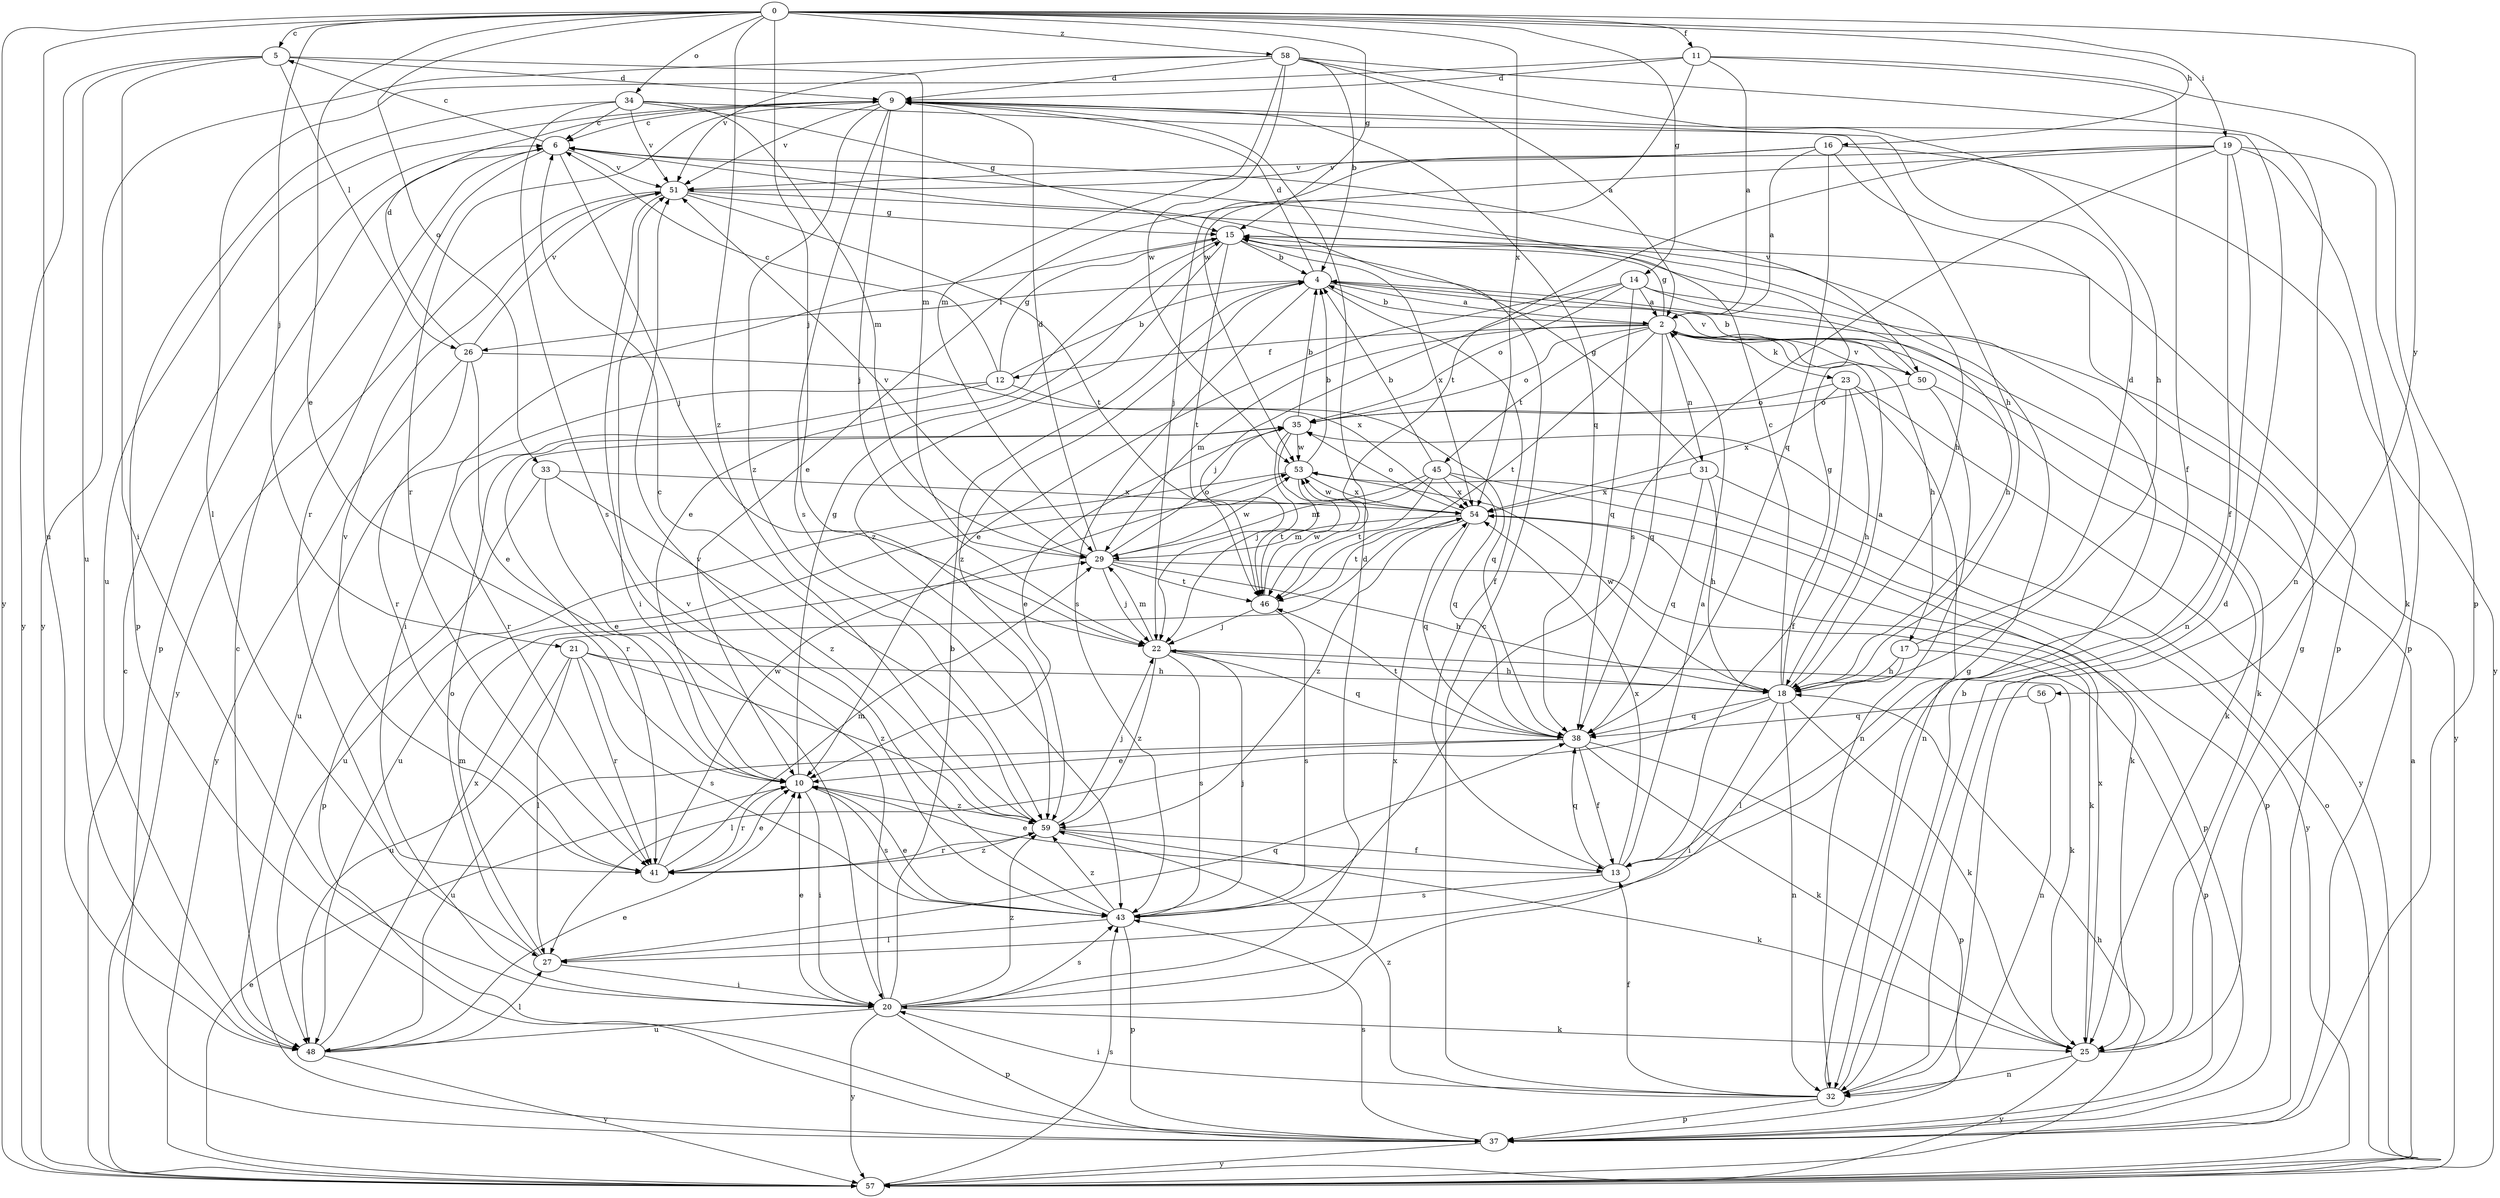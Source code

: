 strict digraph  {
0;
2;
4;
5;
6;
9;
10;
11;
12;
13;
14;
15;
16;
17;
18;
19;
20;
21;
22;
23;
25;
26;
27;
29;
31;
32;
33;
34;
35;
37;
38;
41;
43;
45;
46;
48;
50;
51;
53;
54;
56;
57;
58;
59;
0 -> 5  [label=c];
0 -> 10  [label=e];
0 -> 11  [label=f];
0 -> 14  [label=g];
0 -> 15  [label=g];
0 -> 16  [label=h];
0 -> 19  [label=i];
0 -> 21  [label=j];
0 -> 22  [label=j];
0 -> 33  [label=o];
0 -> 34  [label=o];
0 -> 48  [label=u];
0 -> 54  [label=x];
0 -> 56  [label=y];
0 -> 57  [label=y];
0 -> 58  [label=z];
0 -> 59  [label=z];
2 -> 4  [label=b];
2 -> 12  [label=f];
2 -> 15  [label=g];
2 -> 17  [label=h];
2 -> 23  [label=k];
2 -> 25  [label=k];
2 -> 29  [label=m];
2 -> 31  [label=n];
2 -> 35  [label=o];
2 -> 38  [label=q];
2 -> 45  [label=t];
2 -> 46  [label=t];
2 -> 50  [label=v];
4 -> 2  [label=a];
4 -> 9  [label=d];
4 -> 13  [label=f];
4 -> 26  [label=l];
4 -> 43  [label=s];
4 -> 50  [label=v];
4 -> 59  [label=z];
5 -> 9  [label=d];
5 -> 20  [label=i];
5 -> 26  [label=l];
5 -> 29  [label=m];
5 -> 48  [label=u];
5 -> 57  [label=y];
6 -> 5  [label=c];
6 -> 22  [label=j];
6 -> 37  [label=p];
6 -> 41  [label=r];
6 -> 50  [label=v];
6 -> 51  [label=v];
9 -> 6  [label=c];
9 -> 22  [label=j];
9 -> 38  [label=q];
9 -> 41  [label=r];
9 -> 43  [label=s];
9 -> 48  [label=u];
9 -> 51  [label=v];
9 -> 59  [label=z];
10 -> 15  [label=g];
10 -> 20  [label=i];
10 -> 41  [label=r];
10 -> 43  [label=s];
10 -> 59  [label=z];
11 -> 2  [label=a];
11 -> 9  [label=d];
11 -> 13  [label=f];
11 -> 27  [label=l];
11 -> 37  [label=p];
11 -> 53  [label=w];
12 -> 4  [label=b];
12 -> 6  [label=c];
12 -> 15  [label=g];
12 -> 38  [label=q];
12 -> 41  [label=r];
12 -> 48  [label=u];
13 -> 2  [label=a];
13 -> 10  [label=e];
13 -> 38  [label=q];
13 -> 43  [label=s];
13 -> 54  [label=x];
14 -> 2  [label=a];
14 -> 10  [label=e];
14 -> 18  [label=h];
14 -> 22  [label=j];
14 -> 35  [label=o];
14 -> 38  [label=q];
14 -> 57  [label=y];
15 -> 4  [label=b];
15 -> 10  [label=e];
15 -> 20  [label=i];
15 -> 46  [label=t];
15 -> 54  [label=x];
15 -> 59  [label=z];
16 -> 2  [label=a];
16 -> 22  [label=j];
16 -> 37  [label=p];
16 -> 38  [label=q];
16 -> 51  [label=v];
16 -> 57  [label=y];
17 -> 9  [label=d];
17 -> 18  [label=h];
17 -> 27  [label=l];
17 -> 37  [label=p];
18 -> 2  [label=a];
18 -> 6  [label=c];
18 -> 15  [label=g];
18 -> 20  [label=i];
18 -> 25  [label=k];
18 -> 27  [label=l];
18 -> 32  [label=n];
18 -> 38  [label=q];
18 -> 53  [label=w];
19 -> 10  [label=e];
19 -> 13  [label=f];
19 -> 25  [label=k];
19 -> 32  [label=n];
19 -> 37  [label=p];
19 -> 43  [label=s];
19 -> 46  [label=t];
19 -> 51  [label=v];
20 -> 4  [label=b];
20 -> 9  [label=d];
20 -> 10  [label=e];
20 -> 25  [label=k];
20 -> 37  [label=p];
20 -> 43  [label=s];
20 -> 48  [label=u];
20 -> 51  [label=v];
20 -> 54  [label=x];
20 -> 57  [label=y];
20 -> 59  [label=z];
21 -> 18  [label=h];
21 -> 27  [label=l];
21 -> 41  [label=r];
21 -> 43  [label=s];
21 -> 48  [label=u];
21 -> 59  [label=z];
22 -> 18  [label=h];
22 -> 25  [label=k];
22 -> 29  [label=m];
22 -> 38  [label=q];
22 -> 43  [label=s];
22 -> 59  [label=z];
23 -> 13  [label=f];
23 -> 18  [label=h];
23 -> 32  [label=n];
23 -> 35  [label=o];
23 -> 54  [label=x];
23 -> 57  [label=y];
25 -> 15  [label=g];
25 -> 32  [label=n];
25 -> 54  [label=x];
25 -> 57  [label=y];
26 -> 9  [label=d];
26 -> 10  [label=e];
26 -> 41  [label=r];
26 -> 51  [label=v];
26 -> 54  [label=x];
26 -> 57  [label=y];
27 -> 20  [label=i];
27 -> 29  [label=m];
27 -> 35  [label=o];
27 -> 38  [label=q];
29 -> 9  [label=d];
29 -> 18  [label=h];
29 -> 22  [label=j];
29 -> 25  [label=k];
29 -> 35  [label=o];
29 -> 46  [label=t];
29 -> 51  [label=v];
29 -> 53  [label=w];
31 -> 15  [label=g];
31 -> 18  [label=h];
31 -> 38  [label=q];
31 -> 54  [label=x];
31 -> 57  [label=y];
32 -> 4  [label=b];
32 -> 6  [label=c];
32 -> 9  [label=d];
32 -> 13  [label=f];
32 -> 15  [label=g];
32 -> 20  [label=i];
32 -> 37  [label=p];
32 -> 59  [label=z];
33 -> 10  [label=e];
33 -> 37  [label=p];
33 -> 54  [label=x];
33 -> 59  [label=z];
34 -> 6  [label=c];
34 -> 15  [label=g];
34 -> 18  [label=h];
34 -> 29  [label=m];
34 -> 37  [label=p];
34 -> 43  [label=s];
34 -> 51  [label=v];
35 -> 4  [label=b];
35 -> 10  [label=e];
35 -> 22  [label=j];
35 -> 41  [label=r];
35 -> 46  [label=t];
35 -> 53  [label=w];
37 -> 6  [label=c];
37 -> 43  [label=s];
37 -> 57  [label=y];
38 -> 10  [label=e];
38 -> 13  [label=f];
38 -> 25  [label=k];
38 -> 37  [label=p];
38 -> 46  [label=t];
38 -> 48  [label=u];
41 -> 10  [label=e];
41 -> 29  [label=m];
41 -> 51  [label=v];
41 -> 53  [label=w];
41 -> 59  [label=z];
43 -> 10  [label=e];
43 -> 22  [label=j];
43 -> 27  [label=l];
43 -> 37  [label=p];
43 -> 51  [label=v];
43 -> 59  [label=z];
45 -> 4  [label=b];
45 -> 25  [label=k];
45 -> 29  [label=m];
45 -> 38  [label=q];
45 -> 46  [label=t];
45 -> 48  [label=u];
45 -> 54  [label=x];
46 -> 22  [label=j];
46 -> 43  [label=s];
46 -> 53  [label=w];
48 -> 10  [label=e];
48 -> 27  [label=l];
48 -> 54  [label=x];
48 -> 57  [label=y];
50 -> 4  [label=b];
50 -> 25  [label=k];
50 -> 32  [label=n];
50 -> 35  [label=o];
51 -> 15  [label=g];
51 -> 18  [label=h];
51 -> 20  [label=i];
51 -> 46  [label=t];
51 -> 57  [label=y];
53 -> 4  [label=b];
53 -> 37  [label=p];
53 -> 46  [label=t];
53 -> 48  [label=u];
53 -> 54  [label=x];
54 -> 29  [label=m];
54 -> 35  [label=o];
54 -> 37  [label=p];
54 -> 38  [label=q];
54 -> 46  [label=t];
54 -> 53  [label=w];
54 -> 59  [label=z];
56 -> 32  [label=n];
56 -> 38  [label=q];
57 -> 2  [label=a];
57 -> 6  [label=c];
57 -> 10  [label=e];
57 -> 18  [label=h];
57 -> 35  [label=o];
57 -> 43  [label=s];
58 -> 2  [label=a];
58 -> 4  [label=b];
58 -> 9  [label=d];
58 -> 18  [label=h];
58 -> 29  [label=m];
58 -> 32  [label=n];
58 -> 51  [label=v];
58 -> 53  [label=w];
58 -> 57  [label=y];
59 -> 6  [label=c];
59 -> 13  [label=f];
59 -> 22  [label=j];
59 -> 25  [label=k];
59 -> 41  [label=r];
}
